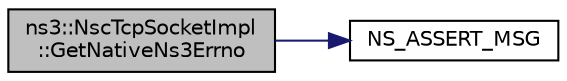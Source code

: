 digraph "ns3::NscTcpSocketImpl::GetNativeNs3Errno"
{
 // LATEX_PDF_SIZE
  edge [fontname="Helvetica",fontsize="10",labelfontname="Helvetica",labelfontsize="10"];
  node [fontname="Helvetica",fontsize="10",shape=record];
  rankdir="LR";
  Node1 [label="ns3::NscTcpSocketImpl\l::GetNativeNs3Errno",height=0.2,width=0.4,color="black", fillcolor="grey75", style="filled", fontcolor="black",tooltip="Translate between a NSC error and a ns-3 error code."];
  Node1 -> Node2 [color="midnightblue",fontsize="10",style="solid",fontname="Helvetica"];
  Node2 [label="NS_ASSERT_MSG",height=0.2,width=0.4,color="black", fillcolor="white", style="filled",URL="$ipv4-address-generator_8cc.html#aaf5aa23b804d2e5e334106f207e8a6cc",tooltip=" "];
}
